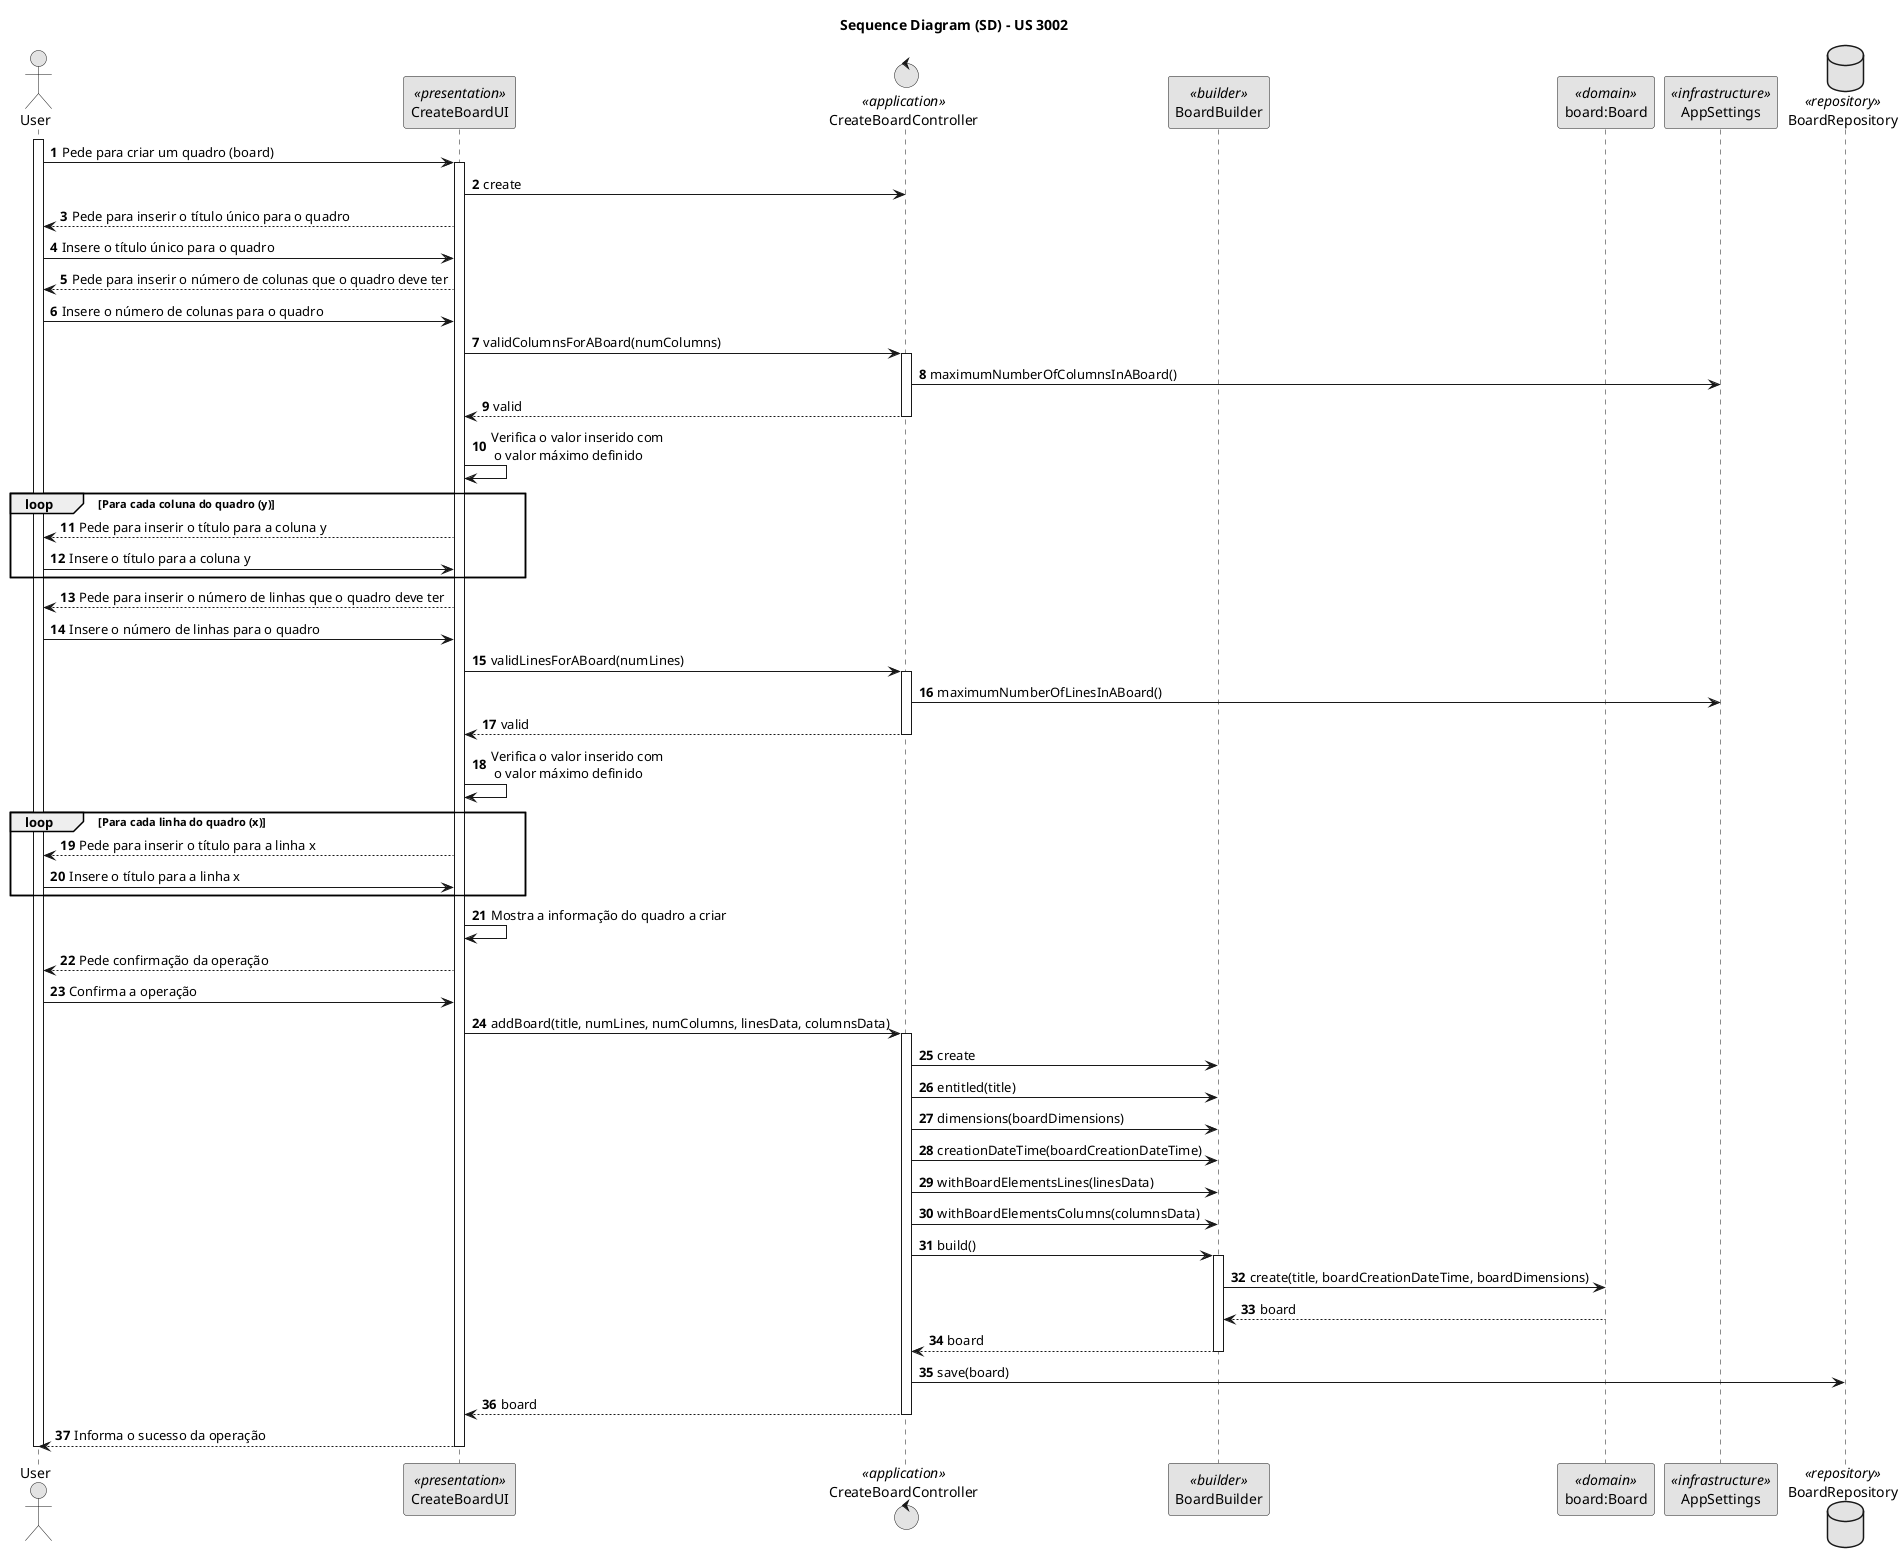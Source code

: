 @startuml
skinparam monochrome true
skinparam packageStyle rectangle
skinparam shadowing false

title Sequence Diagram (SD) - US 3002
autonumber

actor "User" as user
participant CreateBoardUI as ui <<presentation>>
control CreateBoardController as controller <<application>>
participant BoardBuilder as builder <<builder>>
participant "board:Board" as board <<domain>>
participant AppSettings as settings <<infrastructure>>
database BoardRepository as bRepository <<repository>>

activate user
    user -> ui : Pede para criar um quadro (board)
    activate ui
        ui -> controller : create

        ui --> user : Pede para inserir o título único para o quadro

        user -> ui : Insere o título único para o quadro
        ui --> user : Pede para inserir o número de colunas que o quadro deve ter

        user -> ui : Insere o número de colunas para o quadro
        ui -> controller : validColumnsForABoard(numColumns)
        activate controller
            controller -> settings : maximumNumberOfColumnsInABoard()
            controller --> ui : valid
        deactivate controller
        ui -> ui: Verifica o valor inserido com \n o valor máximo definido

        loop Para cada coluna do quadro (y)
            ui --> user : Pede para inserir o título para a coluna y
            user -> ui : Insere o título para a coluna y
        end

        ui --> user : Pede para inserir o número de linhas que o quadro deve ter

        user -> ui : Insere o número de linhas para o quadro
        ui -> controller : validLinesForABoard(numLines)
        activate controller
            controller -> settings : maximumNumberOfLinesInABoard()
            controller --> ui : valid
        deactivate controller
        ui -> ui: Verifica o valor inserido com \n o valor máximo definido

        loop Para cada linha do quadro (x)
            ui --> user : Pede para inserir o título para a linha x
            user -> ui : Insere o título para a linha x
        end

        ui -> ui : Mostra a informação do quadro a criar
        ui --> user : Pede confirmação da operação

        user -> ui : Confirma a operação

        ui -> controller : addBoard(title, numLines, numColumns, linesData, columnsData)
        activate controller
            controller -> builder : create
            controller -> builder : entitled(title)
            controller -> builder : dimensions(boardDimensions)
            controller -> builder : creationDateTime(boardCreationDateTime)
            controller -> builder : withBoardElementsLines(linesData)
            controller -> builder : withBoardElementsColumns(columnsData)

            controller -> builder : build()
            activate builder
                builder -> board : create(title, boardCreationDateTime, boardDimensions)
                board --> builder : board
                builder --> controller : board
            deactivate builder

            controller -> bRepository : save(board)

            controller --> ui : board
        deactivate controller

        ui --> user : Informa o sucesso da operação
    deactivate ui
deactivate user

@enduml